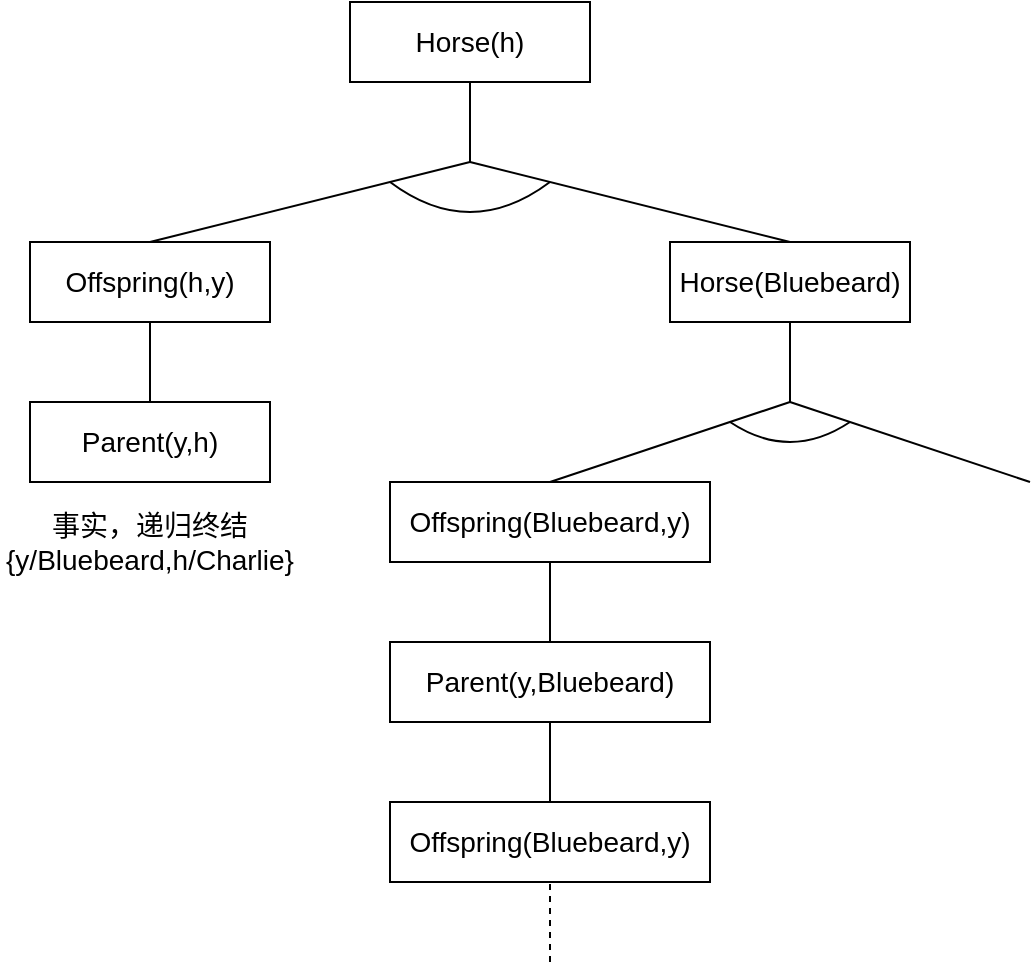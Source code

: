 <mxfile version="14.5.1" type="device"><diagram id="K0Lrk5dLIIVhqncYKMfN" name="第 1 页"><mxGraphModel dx="1422" dy="822" grid="1" gridSize="10" guides="1" tooltips="1" connect="1" arrows="1" fold="1" page="1" pageScale="1" pageWidth="1654" pageHeight="2336" math="0" shadow="0"><root><mxCell id="0"/><mxCell id="1" parent="0"/><mxCell id="2ugfHtKAB5ve_V8p4Exb-1" value="Horse(h)" style="rounded=0;whiteSpace=wrap;html=1;fontSize=14;" parent="1" vertex="1"><mxGeometry x="320" y="120" width="120" height="40" as="geometry"/></mxCell><mxCell id="2ugfHtKAB5ve_V8p4Exb-2" value="Offspring(h,y)" style="rounded=0;whiteSpace=wrap;html=1;fontSize=14;" parent="1" vertex="1"><mxGeometry x="160" y="240" width="120" height="40" as="geometry"/></mxCell><mxCell id="2ugfHtKAB5ve_V8p4Exb-3" value="Parent(y,h)" style="rounded=0;whiteSpace=wrap;html=1;fontSize=14;" parent="1" vertex="1"><mxGeometry x="160" y="320" width="120" height="40" as="geometry"/></mxCell><mxCell id="2ugfHtKAB5ve_V8p4Exb-4" value="Horse(Bluebeard)" style="rounded=0;whiteSpace=wrap;html=1;fontSize=14;" parent="1" vertex="1"><mxGeometry x="480" y="240" width="120" height="40" as="geometry"/></mxCell><mxCell id="2ugfHtKAB5ve_V8p4Exb-5" value="Offspring(Bluebeard,y)" style="rounded=0;whiteSpace=wrap;html=1;fontSize=14;" parent="1" vertex="1"><mxGeometry x="340" y="360" width="160" height="40" as="geometry"/></mxCell><mxCell id="m9ijH1NH2dAnSzXIzS0L-1" value="Parent(y,Bluebeard)" style="rounded=0;whiteSpace=wrap;html=1;fontSize=14;" vertex="1" parent="1"><mxGeometry x="340" y="440" width="160" height="40" as="geometry"/></mxCell><mxCell id="m9ijH1NH2dAnSzXIzS0L-2" value="Offspring(Bluebeard,y)" style="rounded=0;whiteSpace=wrap;html=1;fontSize=14;" vertex="1" parent="1"><mxGeometry x="340" y="520" width="160" height="40" as="geometry"/></mxCell><mxCell id="m9ijH1NH2dAnSzXIzS0L-3" value="事实，递归终结&lt;br style=&quot;font-size: 14px;&quot;&gt;{y/Bluebeard,h/Charlie}" style="text;html=1;strokeColor=none;fillColor=none;align=center;verticalAlign=middle;whiteSpace=wrap;rounded=0;fontSize=14;" vertex="1" parent="1"><mxGeometry x="145" y="360" width="150" height="60" as="geometry"/></mxCell><mxCell id="m9ijH1NH2dAnSzXIzS0L-4" value="" style="endArrow=none;html=1;fontSize=14;entryX=0.5;entryY=1;entryDx=0;entryDy=0;" edge="1" parent="1" target="2ugfHtKAB5ve_V8p4Exb-1"><mxGeometry width="50" height="50" relative="1" as="geometry"><mxPoint x="380" y="200" as="sourcePoint"/><mxPoint x="360" y="200" as="targetPoint"/></mxGeometry></mxCell><mxCell id="m9ijH1NH2dAnSzXIzS0L-5" value="" style="endArrow=none;html=1;fontSize=14;exitX=0.5;exitY=0;exitDx=0;exitDy=0;" edge="1" parent="1" source="2ugfHtKAB5ve_V8p4Exb-2"><mxGeometry width="50" height="50" relative="1" as="geometry"><mxPoint x="220" y="220" as="sourcePoint"/><mxPoint x="380" y="200" as="targetPoint"/></mxGeometry></mxCell><mxCell id="m9ijH1NH2dAnSzXIzS0L-6" value="" style="endArrow=none;html=1;fontSize=14;exitX=0.5;exitY=0;exitDx=0;exitDy=0;" edge="1" parent="1" source="2ugfHtKAB5ve_V8p4Exb-4"><mxGeometry width="50" height="50" relative="1" as="geometry"><mxPoint x="360" y="300" as="sourcePoint"/><mxPoint x="380" y="200" as="targetPoint"/></mxGeometry></mxCell><mxCell id="m9ijH1NH2dAnSzXIzS0L-7" value="" style="endArrow=none;html=1;fontSize=14;curved=1;" edge="1" parent="1"><mxGeometry width="50" height="50" relative="1" as="geometry"><mxPoint x="340" y="210" as="sourcePoint"/><mxPoint x="420" y="210" as="targetPoint"/><Array as="points"><mxPoint x="380" y="240"/></Array></mxGeometry></mxCell><mxCell id="m9ijH1NH2dAnSzXIzS0L-8" value="" style="endArrow=none;html=1;fontSize=14;entryX=0.5;entryY=1;entryDx=0;entryDy=0;exitX=0.5;exitY=0;exitDx=0;exitDy=0;" edge="1" parent="1" source="2ugfHtKAB5ve_V8p4Exb-3" target="2ugfHtKAB5ve_V8p4Exb-2"><mxGeometry width="50" height="50" relative="1" as="geometry"><mxPoint x="240" y="350" as="sourcePoint"/><mxPoint x="290" y="300" as="targetPoint"/></mxGeometry></mxCell><mxCell id="m9ijH1NH2dAnSzXIzS0L-9" value="" style="endArrow=none;html=1;fontSize=14;exitX=0.5;exitY=0;exitDx=0;exitDy=0;" edge="1" parent="1" source="2ugfHtKAB5ve_V8p4Exb-5"><mxGeometry width="50" height="50" relative="1" as="geometry"><mxPoint x="400" y="340" as="sourcePoint"/><mxPoint x="540" y="320" as="targetPoint"/></mxGeometry></mxCell><mxCell id="m9ijH1NH2dAnSzXIzS0L-10" value="" style="endArrow=none;html=1;fontSize=14;" edge="1" parent="1"><mxGeometry width="50" height="50" relative="1" as="geometry"><mxPoint x="660" y="360" as="sourcePoint"/><mxPoint x="540" y="320" as="targetPoint"/></mxGeometry></mxCell><mxCell id="m9ijH1NH2dAnSzXIzS0L-11" value="" style="endArrow=none;html=1;fontSize=14;curved=1;" edge="1" parent="1"><mxGeometry width="50" height="50" relative="1" as="geometry"><mxPoint x="510" y="330" as="sourcePoint"/><mxPoint x="570" y="330" as="targetPoint"/><Array as="points"><mxPoint x="540" y="350"/></Array></mxGeometry></mxCell><mxCell id="m9ijH1NH2dAnSzXIzS0L-12" value="" style="endArrow=none;html=1;fontSize=14;entryX=0.5;entryY=1;entryDx=0;entryDy=0;exitX=0.5;exitY=0;exitDx=0;exitDy=0;" edge="1" parent="1" source="m9ijH1NH2dAnSzXIzS0L-1" target="2ugfHtKAB5ve_V8p4Exb-5"><mxGeometry width="50" height="50" relative="1" as="geometry"><mxPoint x="540" y="520" as="sourcePoint"/><mxPoint x="590" y="470" as="targetPoint"/></mxGeometry></mxCell><mxCell id="m9ijH1NH2dAnSzXIzS0L-13" value="" style="endArrow=none;html=1;fontSize=14;entryX=0.5;entryY=1;entryDx=0;entryDy=0;exitX=0.5;exitY=0;exitDx=0;exitDy=0;" edge="1" parent="1" source="m9ijH1NH2dAnSzXIzS0L-2" target="m9ijH1NH2dAnSzXIzS0L-1"><mxGeometry width="50" height="50" relative="1" as="geometry"><mxPoint x="280" y="630" as="sourcePoint"/><mxPoint x="330" y="580" as="targetPoint"/></mxGeometry></mxCell><mxCell id="m9ijH1NH2dAnSzXIzS0L-14" value="" style="endArrow=none;dashed=1;html=1;fontSize=14;entryX=0.5;entryY=1;entryDx=0;entryDy=0;" edge="1" parent="1" target="m9ijH1NH2dAnSzXIzS0L-2"><mxGeometry width="50" height="50" relative="1" as="geometry"><mxPoint x="420" y="600" as="sourcePoint"/><mxPoint x="450" y="740" as="targetPoint"/></mxGeometry></mxCell><mxCell id="m9ijH1NH2dAnSzXIzS0L-15" value="" style="endArrow=none;html=1;fontSize=14;entryX=0.5;entryY=1;entryDx=0;entryDy=0;" edge="1" parent="1" target="2ugfHtKAB5ve_V8p4Exb-4"><mxGeometry width="50" height="50" relative="1" as="geometry"><mxPoint x="540" y="320" as="sourcePoint"/><mxPoint x="710" y="280" as="targetPoint"/></mxGeometry></mxCell></root></mxGraphModel></diagram></mxfile>